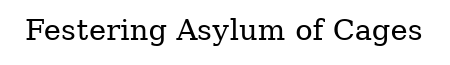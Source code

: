 // Festering Asylum of Cages Map
digraph "Festering Asylum of Cages" {
	label="Festering Asylum of Cages"
}
